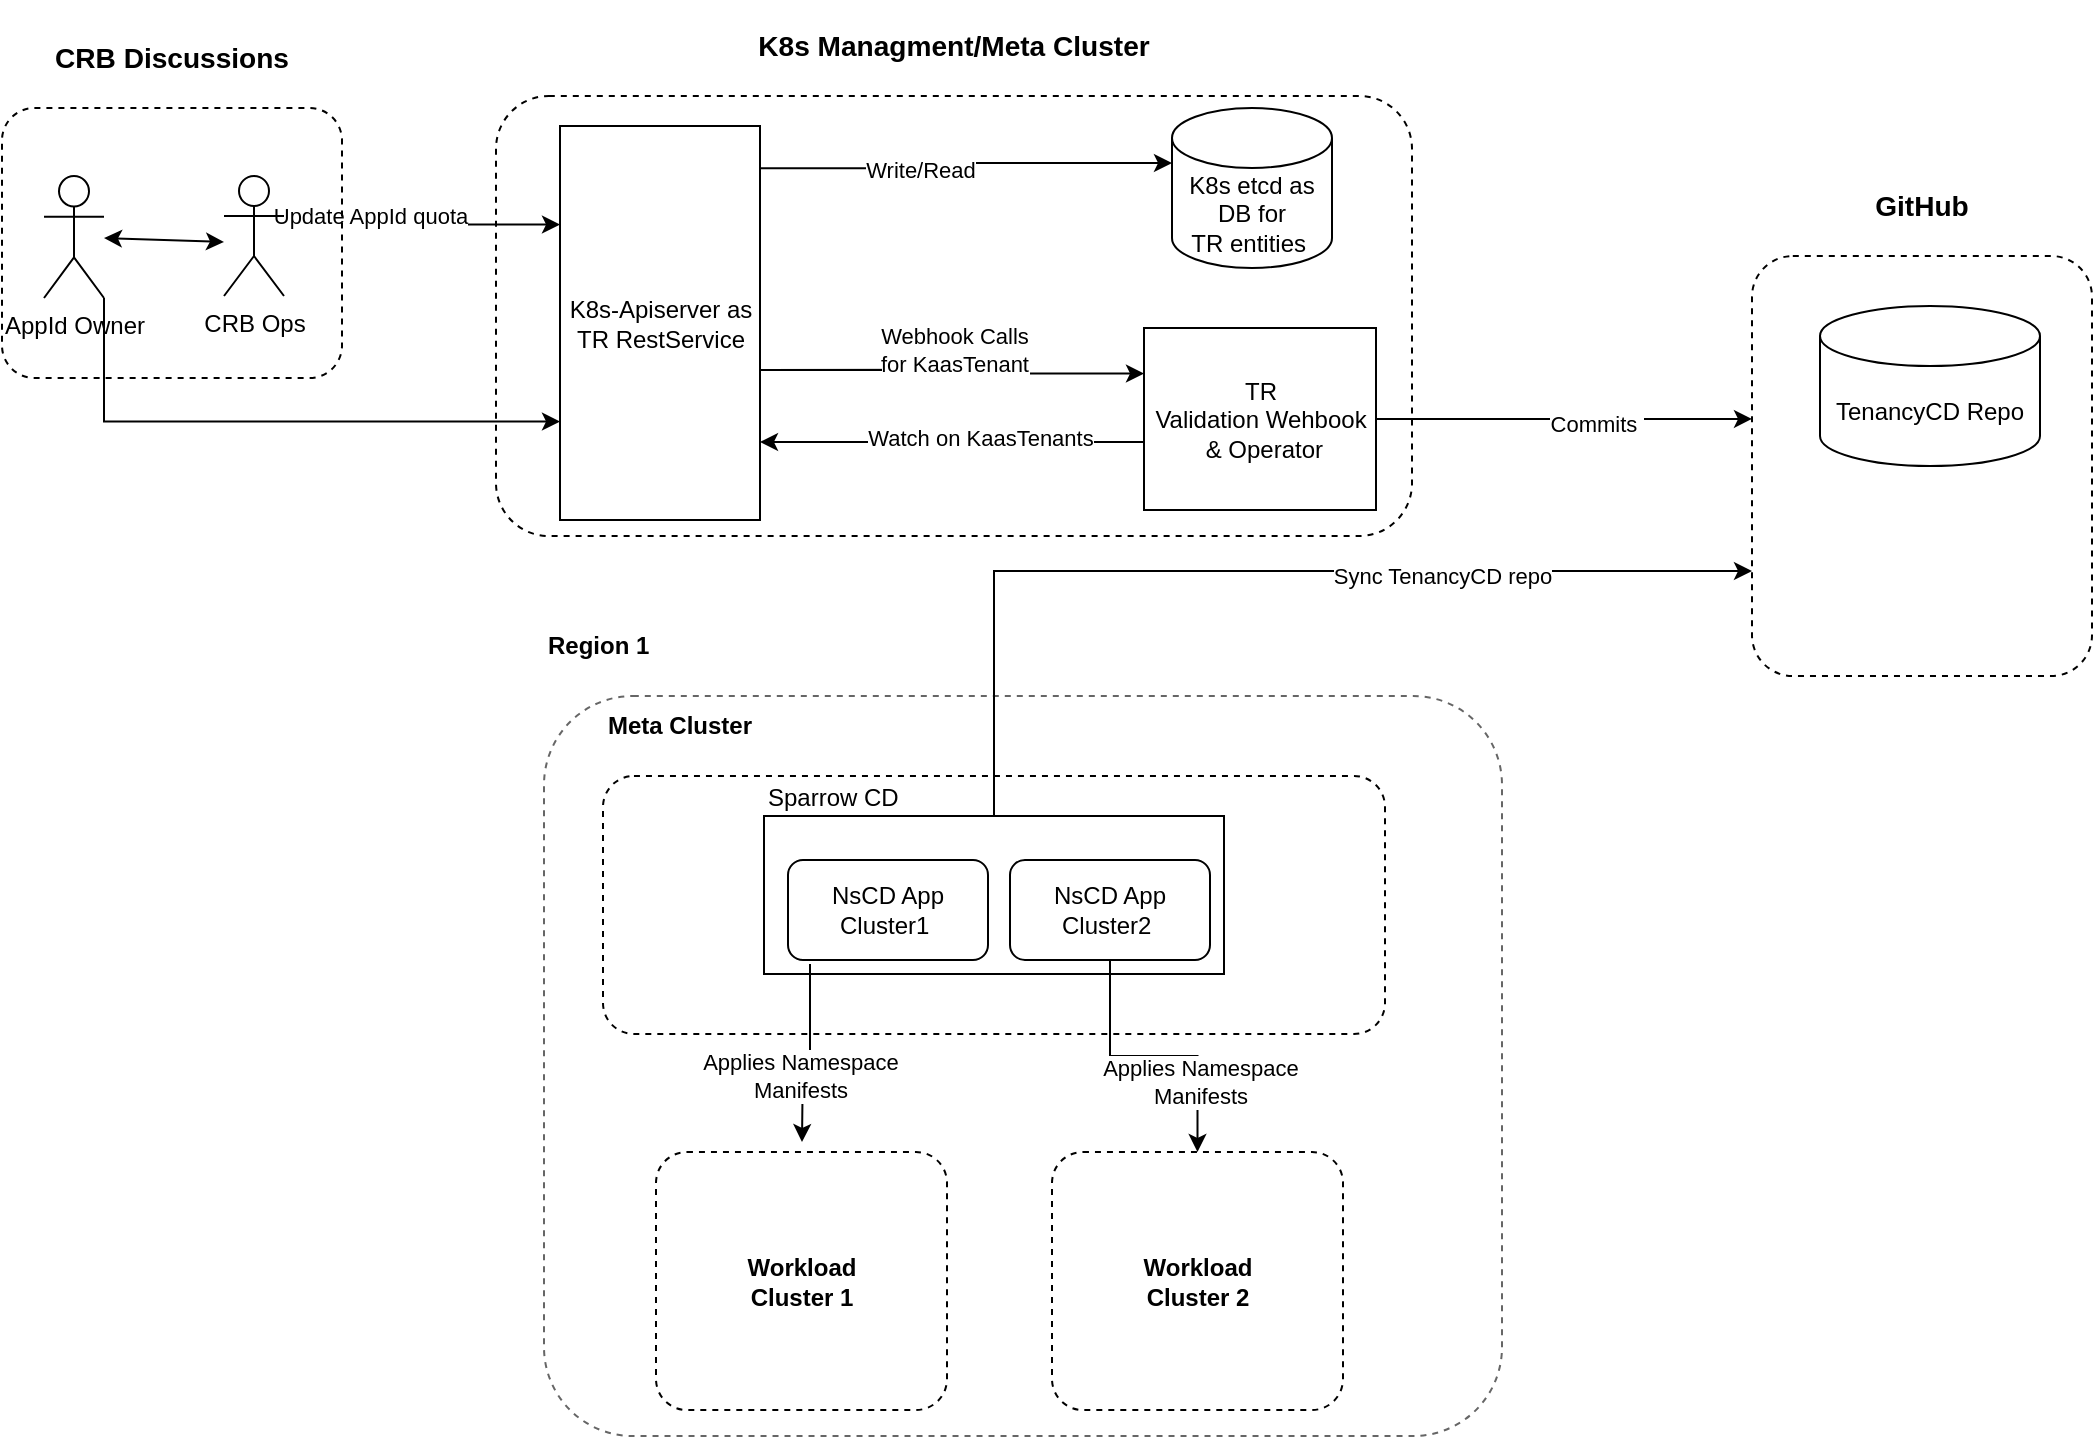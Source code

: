 <mxfile version="14.8.2" type="github">
  <diagram name="Page-1" id="5f0bae14-7c28-e335-631c-24af17079c00">
    <mxGraphModel dx="946" dy="614" grid="0" gridSize="10" guides="1" tooltips="1" connect="1" arrows="1" fold="1" page="1" pageScale="1" pageWidth="1100" pageHeight="850" background="#ffffff" math="0" shadow="0">
      <root>
        <mxCell id="0" />
        <mxCell id="1" parent="0" />
        <mxCell id="AYsVlVa_zpvkdXSu99Lo-3" value="&lt;h4&gt;Region 1&lt;/h4&gt;" style="rounded=1;whiteSpace=wrap;html=1;fillColor=none;sketch=0;glass=0;arcSize=12;dashed=1;align=left;labelPosition=center;verticalLabelPosition=top;verticalAlign=bottom;strokeColor=#666666;" vertex="1" parent="1">
          <mxGeometry x="290" y="430" width="479" height="370" as="geometry" />
        </mxCell>
        <mxCell id="AYsVlVa_zpvkdXSu99Lo-11" value="&lt;h4&gt;Meta Cluster&lt;/h4&gt;" style="rounded=1;whiteSpace=wrap;html=1;fillColor=none;sketch=0;glass=0;arcSize=12;dashed=1;align=left;labelPosition=center;verticalLabelPosition=top;verticalAlign=bottom;" vertex="1" parent="1">
          <mxGeometry x="319.5" y="470" width="391" height="129" as="geometry" />
        </mxCell>
        <mxCell id="gNC8e_Q5bXdPXsjIlcGC-20" style="edgeStyle=orthogonalEdgeStyle;rounded=0;orthogonalLoop=1;jettySize=auto;html=1;exitX=1;exitY=1;exitDx=0;exitDy=0;exitPerimeter=0;entryX=0;entryY=0.75;entryDx=0;entryDy=0;" parent="1" source="gNC8e_Q5bXdPXsjIlcGC-1" target="gNC8e_Q5bXdPXsjIlcGC-5" edge="1">
          <mxGeometry relative="1" as="geometry" />
        </mxCell>
        <mxCell id="gNC8e_Q5bXdPXsjIlcGC-1" value="AppId Owner" style="shape=umlActor;verticalLabelPosition=bottom;verticalAlign=top;html=1;" parent="1" vertex="1">
          <mxGeometry x="40" y="170" width="30" height="61" as="geometry" />
        </mxCell>
        <mxCell id="gNC8e_Q5bXdPXsjIlcGC-18" style="edgeStyle=orthogonalEdgeStyle;rounded=0;orthogonalLoop=1;jettySize=auto;html=1;exitX=1;exitY=0.333;exitDx=0;exitDy=0;exitPerimeter=0;entryX=0;entryY=0.25;entryDx=0;entryDy=0;" parent="1" source="gNC8e_Q5bXdPXsjIlcGC-2" target="gNC8e_Q5bXdPXsjIlcGC-5" edge="1">
          <mxGeometry relative="1" as="geometry" />
        </mxCell>
        <mxCell id="AYsVlVa_zpvkdXSu99Lo-21" value="Update AppId quota" style="edgeLabel;html=1;align=center;verticalAlign=middle;resizable=0;points=[];" vertex="1" connectable="0" parent="gNC8e_Q5bXdPXsjIlcGC-18">
          <mxGeometry x="-0.402" relative="1" as="geometry">
            <mxPoint as="offset" />
          </mxGeometry>
        </mxCell>
        <mxCell id="gNC8e_Q5bXdPXsjIlcGC-2" value="CRB Ops" style="shape=umlActor;verticalLabelPosition=bottom;verticalAlign=top;html=1;" parent="1" vertex="1">
          <mxGeometry x="130" y="170" width="30" height="60" as="geometry" />
        </mxCell>
        <mxCell id="gNC8e_Q5bXdPXsjIlcGC-3" value="" style="endArrow=classic;startArrow=classic;html=1;" parent="1" source="gNC8e_Q5bXdPXsjIlcGC-1" edge="1">
          <mxGeometry width="50" height="50" relative="1" as="geometry">
            <mxPoint x="410" y="320" as="sourcePoint" />
            <mxPoint x="130" y="203" as="targetPoint" />
          </mxGeometry>
        </mxCell>
        <mxCell id="gNC8e_Q5bXdPXsjIlcGC-4" value="&lt;h3&gt;K8s Managment/Meta Cluster&lt;/h3&gt;" style="rounded=1;whiteSpace=wrap;html=1;fillColor=none;sketch=0;glass=0;arcSize=12;dashed=1;align=center;labelPosition=center;verticalLabelPosition=top;verticalAlign=bottom;" parent="1" vertex="1">
          <mxGeometry x="266" y="130" width="458" height="220" as="geometry" />
        </mxCell>
        <mxCell id="AYsVlVa_zpvkdXSu99Lo-19" style="edgeStyle=orthogonalEdgeStyle;rounded=0;orthogonalLoop=1;jettySize=auto;html=1;exitX=0.99;exitY=0.619;exitDx=0;exitDy=0;entryX=0;entryY=0.25;entryDx=0;entryDy=0;exitPerimeter=0;" edge="1" parent="1" source="gNC8e_Q5bXdPXsjIlcGC-5" target="gNC8e_Q5bXdPXsjIlcGC-8">
          <mxGeometry relative="1" as="geometry" />
        </mxCell>
        <mxCell id="AYsVlVa_zpvkdXSu99Lo-24" value="Webhook Calls &lt;br&gt;for KaasTenant" style="edgeLabel;html=1;align=center;verticalAlign=middle;resizable=0;points=[];" vertex="1" connectable="0" parent="AYsVlVa_zpvkdXSu99Lo-19">
          <mxGeometry x="-0.491" relative="1" as="geometry">
            <mxPoint x="48" y="-10" as="offset" />
          </mxGeometry>
        </mxCell>
        <mxCell id="AYsVlVa_zpvkdXSu99Lo-22" style="edgeStyle=orthogonalEdgeStyle;rounded=0;orthogonalLoop=1;jettySize=auto;html=1;exitX=1;exitY=0.107;exitDx=0;exitDy=0;entryX=0;entryY=0;entryDx=0;entryDy=27.5;entryPerimeter=0;exitPerimeter=0;" edge="1" parent="1" source="gNC8e_Q5bXdPXsjIlcGC-5" target="gNC8e_Q5bXdPXsjIlcGC-6">
          <mxGeometry relative="1" as="geometry" />
        </mxCell>
        <mxCell id="AYsVlVa_zpvkdXSu99Lo-23" value="Write/Read" style="edgeLabel;html=1;align=center;verticalAlign=middle;resizable=0;points=[];" vertex="1" connectable="0" parent="AYsVlVa_zpvkdXSu99Lo-22">
          <mxGeometry x="-0.239" y="-1" relative="1" as="geometry">
            <mxPoint as="offset" />
          </mxGeometry>
        </mxCell>
        <mxCell id="gNC8e_Q5bXdPXsjIlcGC-5" value="K8s-Apiserver as &lt;br&gt;TR RestService" style="html=1;" parent="1" vertex="1">
          <mxGeometry x="298" y="145" width="100" height="197" as="geometry" />
        </mxCell>
        <mxCell id="gNC8e_Q5bXdPXsjIlcGC-6" value="K8s etcd as DB for&lt;br&gt;TR entities&amp;nbsp;" style="shape=cylinder3;whiteSpace=wrap;html=1;boundedLbl=1;backgroundOutline=1;size=15;glass=1;sketch=0;fillColor=none;" parent="1" vertex="1">
          <mxGeometry x="604" y="136" width="80" height="80" as="geometry" />
        </mxCell>
        <mxCell id="gNC8e_Q5bXdPXsjIlcGC-9" style="edgeStyle=orthogonalEdgeStyle;rounded=0;orthogonalLoop=1;jettySize=auto;html=1;exitX=0.009;exitY=0.626;exitDx=0;exitDy=0;exitPerimeter=0;" parent="1" source="gNC8e_Q5bXdPXsjIlcGC-8" edge="1">
          <mxGeometry relative="1" as="geometry">
            <mxPoint x="398" y="303" as="targetPoint" />
            <Array as="points">
              <mxPoint x="398" y="303" />
            </Array>
          </mxGeometry>
        </mxCell>
        <mxCell id="AYsVlVa_zpvkdXSu99Lo-26" value="Watch on KaasTenants" style="edgeLabel;html=1;align=center;verticalAlign=middle;resizable=0;points=[];" vertex="1" connectable="0" parent="gNC8e_Q5bXdPXsjIlcGC-9">
          <mxGeometry x="-0.134" y="-2" relative="1" as="geometry">
            <mxPoint as="offset" />
          </mxGeometry>
        </mxCell>
        <mxCell id="gNC8e_Q5bXdPXsjIlcGC-14" style="edgeStyle=orthogonalEdgeStyle;rounded=0;orthogonalLoop=1;jettySize=auto;html=1;exitX=1;exitY=0.5;exitDx=0;exitDy=0;entryX=0;entryY=0.388;entryDx=0;entryDy=0;entryPerimeter=0;" parent="1" source="gNC8e_Q5bXdPXsjIlcGC-8" target="gNC8e_Q5bXdPXsjIlcGC-10" edge="1">
          <mxGeometry relative="1" as="geometry" />
        </mxCell>
        <mxCell id="AYsVlVa_zpvkdXSu99Lo-28" value="Commits&amp;nbsp;" style="edgeLabel;html=1;align=center;verticalAlign=middle;resizable=0;points=[];" vertex="1" connectable="0" parent="gNC8e_Q5bXdPXsjIlcGC-14">
          <mxGeometry x="0.17" y="-2" relative="1" as="geometry">
            <mxPoint as="offset" />
          </mxGeometry>
        </mxCell>
        <mxCell id="gNC8e_Q5bXdPXsjIlcGC-8" value="TR &lt;br&gt;Validation Wehbook&lt;br&gt;&amp;nbsp;&amp;amp; Operator" style="html=1;" parent="1" vertex="1">
          <mxGeometry x="590" y="246" width="116" height="91" as="geometry" />
        </mxCell>
        <mxCell id="gNC8e_Q5bXdPXsjIlcGC-10" value="&lt;h3&gt;GitHub&lt;/h3&gt;" style="rounded=1;whiteSpace=wrap;html=1;fillColor=none;sketch=0;glass=0;arcSize=12;dashed=1;labelPosition=center;verticalLabelPosition=top;align=center;verticalAlign=bottom;" parent="1" vertex="1">
          <mxGeometry x="894" y="210" width="170" height="210" as="geometry" />
        </mxCell>
        <mxCell id="gNC8e_Q5bXdPXsjIlcGC-12" value="TenancyCD Repo" style="shape=cylinder3;whiteSpace=wrap;html=1;boundedLbl=1;backgroundOutline=1;size=15;glass=1;sketch=0;fillColor=none;" parent="1" vertex="1">
          <mxGeometry x="928" y="235" width="110" height="80" as="geometry" />
        </mxCell>
        <mxCell id="AYsVlVa_zpvkdXSu99Lo-18" style="edgeStyle=orthogonalEdgeStyle;rounded=0;orthogonalLoop=1;jettySize=auto;html=1;exitX=0.5;exitY=0;exitDx=0;exitDy=0;entryX=0;entryY=0.75;entryDx=0;entryDy=0;" edge="1" parent="1" source="gNC8e_Q5bXdPXsjIlcGC-15" target="gNC8e_Q5bXdPXsjIlcGC-10">
          <mxGeometry relative="1" as="geometry" />
        </mxCell>
        <mxCell id="AYsVlVa_zpvkdXSu99Lo-29" value="Sync TenancyCD repo" style="edgeLabel;html=1;align=center;verticalAlign=middle;resizable=0;points=[];" vertex="1" connectable="0" parent="AYsVlVa_zpvkdXSu99Lo-18">
          <mxGeometry x="0.382" y="-1" relative="1" as="geometry">
            <mxPoint y="1" as="offset" />
          </mxGeometry>
        </mxCell>
        <mxCell id="gNC8e_Q5bXdPXsjIlcGC-15" value="Sparrow CD" style="html=1;labelPosition=center;verticalLabelPosition=top;align=left;verticalAlign=bottom;" parent="1" vertex="1">
          <mxGeometry x="400" y="490" width="230" height="79" as="geometry" />
        </mxCell>
        <mxCell id="AYsVlVa_zpvkdXSu99Lo-2" style="edgeStyle=orthogonalEdgeStyle;rounded=0;orthogonalLoop=1;jettySize=auto;html=1;exitX=0.5;exitY=1;exitDx=0;exitDy=0;" edge="1" parent="1">
          <mxGeometry relative="1" as="geometry">
            <mxPoint x="500" y="580" as="sourcePoint" />
            <mxPoint x="500" y="580" as="targetPoint" />
          </mxGeometry>
        </mxCell>
        <mxCell id="AYsVlVa_zpvkdXSu99Lo-16" style="edgeStyle=orthogonalEdgeStyle;rounded=0;orthogonalLoop=1;jettySize=auto;html=1;exitX=0.5;exitY=1;exitDx=0;exitDy=0;" edge="1" parent="1" source="AYsVlVa_zpvkdXSu99Lo-8" target="AYsVlVa_zpvkdXSu99Lo-15">
          <mxGeometry relative="1" as="geometry" />
        </mxCell>
        <mxCell id="AYsVlVa_zpvkdXSu99Lo-31" value="Applies Namespace&lt;br&gt;Manifests" style="edgeLabel;html=1;align=center;verticalAlign=middle;resizable=0;points=[];" vertex="1" connectable="0" parent="AYsVlVa_zpvkdXSu99Lo-16">
          <mxGeometry x="0.485" y="1" relative="1" as="geometry">
            <mxPoint as="offset" />
          </mxGeometry>
        </mxCell>
        <mxCell id="AYsVlVa_zpvkdXSu99Lo-8" value="NsCD App Cluster2&amp;nbsp;" style="rounded=1;whiteSpace=wrap;html=1;glass=0;sketch=0;strokeColor=#000000;fillColor=none;align=center;" vertex="1" parent="1">
          <mxGeometry x="523" y="512" width="100" height="50" as="geometry" />
        </mxCell>
        <mxCell id="AYsVlVa_zpvkdXSu99Lo-17" style="edgeStyle=orthogonalEdgeStyle;rounded=0;orthogonalLoop=1;jettySize=auto;html=1;exitX=0.11;exitY=1.04;exitDx=0;exitDy=0;exitPerimeter=0;" edge="1" parent="1" source="AYsVlVa_zpvkdXSu99Lo-13">
          <mxGeometry relative="1" as="geometry">
            <mxPoint x="419" y="653" as="targetPoint" />
          </mxGeometry>
        </mxCell>
        <mxCell id="AYsVlVa_zpvkdXSu99Lo-30" value="Applies Namespace&lt;br&gt;Manifests" style="edgeLabel;html=1;align=center;verticalAlign=middle;resizable=0;points=[];" vertex="1" connectable="0" parent="AYsVlVa_zpvkdXSu99Lo-17">
          <mxGeometry x="0.29" y="-2" relative="1" as="geometry">
            <mxPoint as="offset" />
          </mxGeometry>
        </mxCell>
        <mxCell id="AYsVlVa_zpvkdXSu99Lo-13" value="NsCD App Cluster1&amp;nbsp;" style="rounded=1;whiteSpace=wrap;html=1;glass=0;sketch=0;strokeColor=#000000;fillColor=none;align=center;" vertex="1" parent="1">
          <mxGeometry x="412" y="512" width="100" height="50" as="geometry" />
        </mxCell>
        <mxCell id="AYsVlVa_zpvkdXSu99Lo-14" value="&lt;h4&gt;Workload &lt;br&gt;Cluster 1&lt;/h4&gt;" style="rounded=1;whiteSpace=wrap;html=1;fillColor=none;sketch=0;glass=0;arcSize=12;dashed=1;align=center;labelPosition=center;verticalLabelPosition=middle;verticalAlign=middle;" vertex="1" parent="1">
          <mxGeometry x="346" y="658" width="145.5" height="129" as="geometry" />
        </mxCell>
        <mxCell id="AYsVlVa_zpvkdXSu99Lo-15" value="&lt;h4&gt;Workload &lt;br&gt;Cluster 2&lt;/h4&gt;" style="rounded=1;whiteSpace=wrap;html=1;fillColor=none;sketch=0;glass=0;arcSize=12;dashed=1;align=center;labelPosition=center;verticalLabelPosition=middle;verticalAlign=middle;" vertex="1" parent="1">
          <mxGeometry x="544" y="658" width="145.5" height="129" as="geometry" />
        </mxCell>
        <mxCell id="AYsVlVa_zpvkdXSu99Lo-20" value="&lt;h3&gt;CRB Discussions&lt;/h3&gt;" style="rounded=1;whiteSpace=wrap;html=1;fillColor=none;sketch=0;glass=0;arcSize=12;dashed=1;labelPosition=center;verticalLabelPosition=top;align=center;verticalAlign=bottom;" vertex="1" parent="1">
          <mxGeometry x="19" y="136" width="170" height="135" as="geometry" />
        </mxCell>
      </root>
    </mxGraphModel>
  </diagram>
</mxfile>
